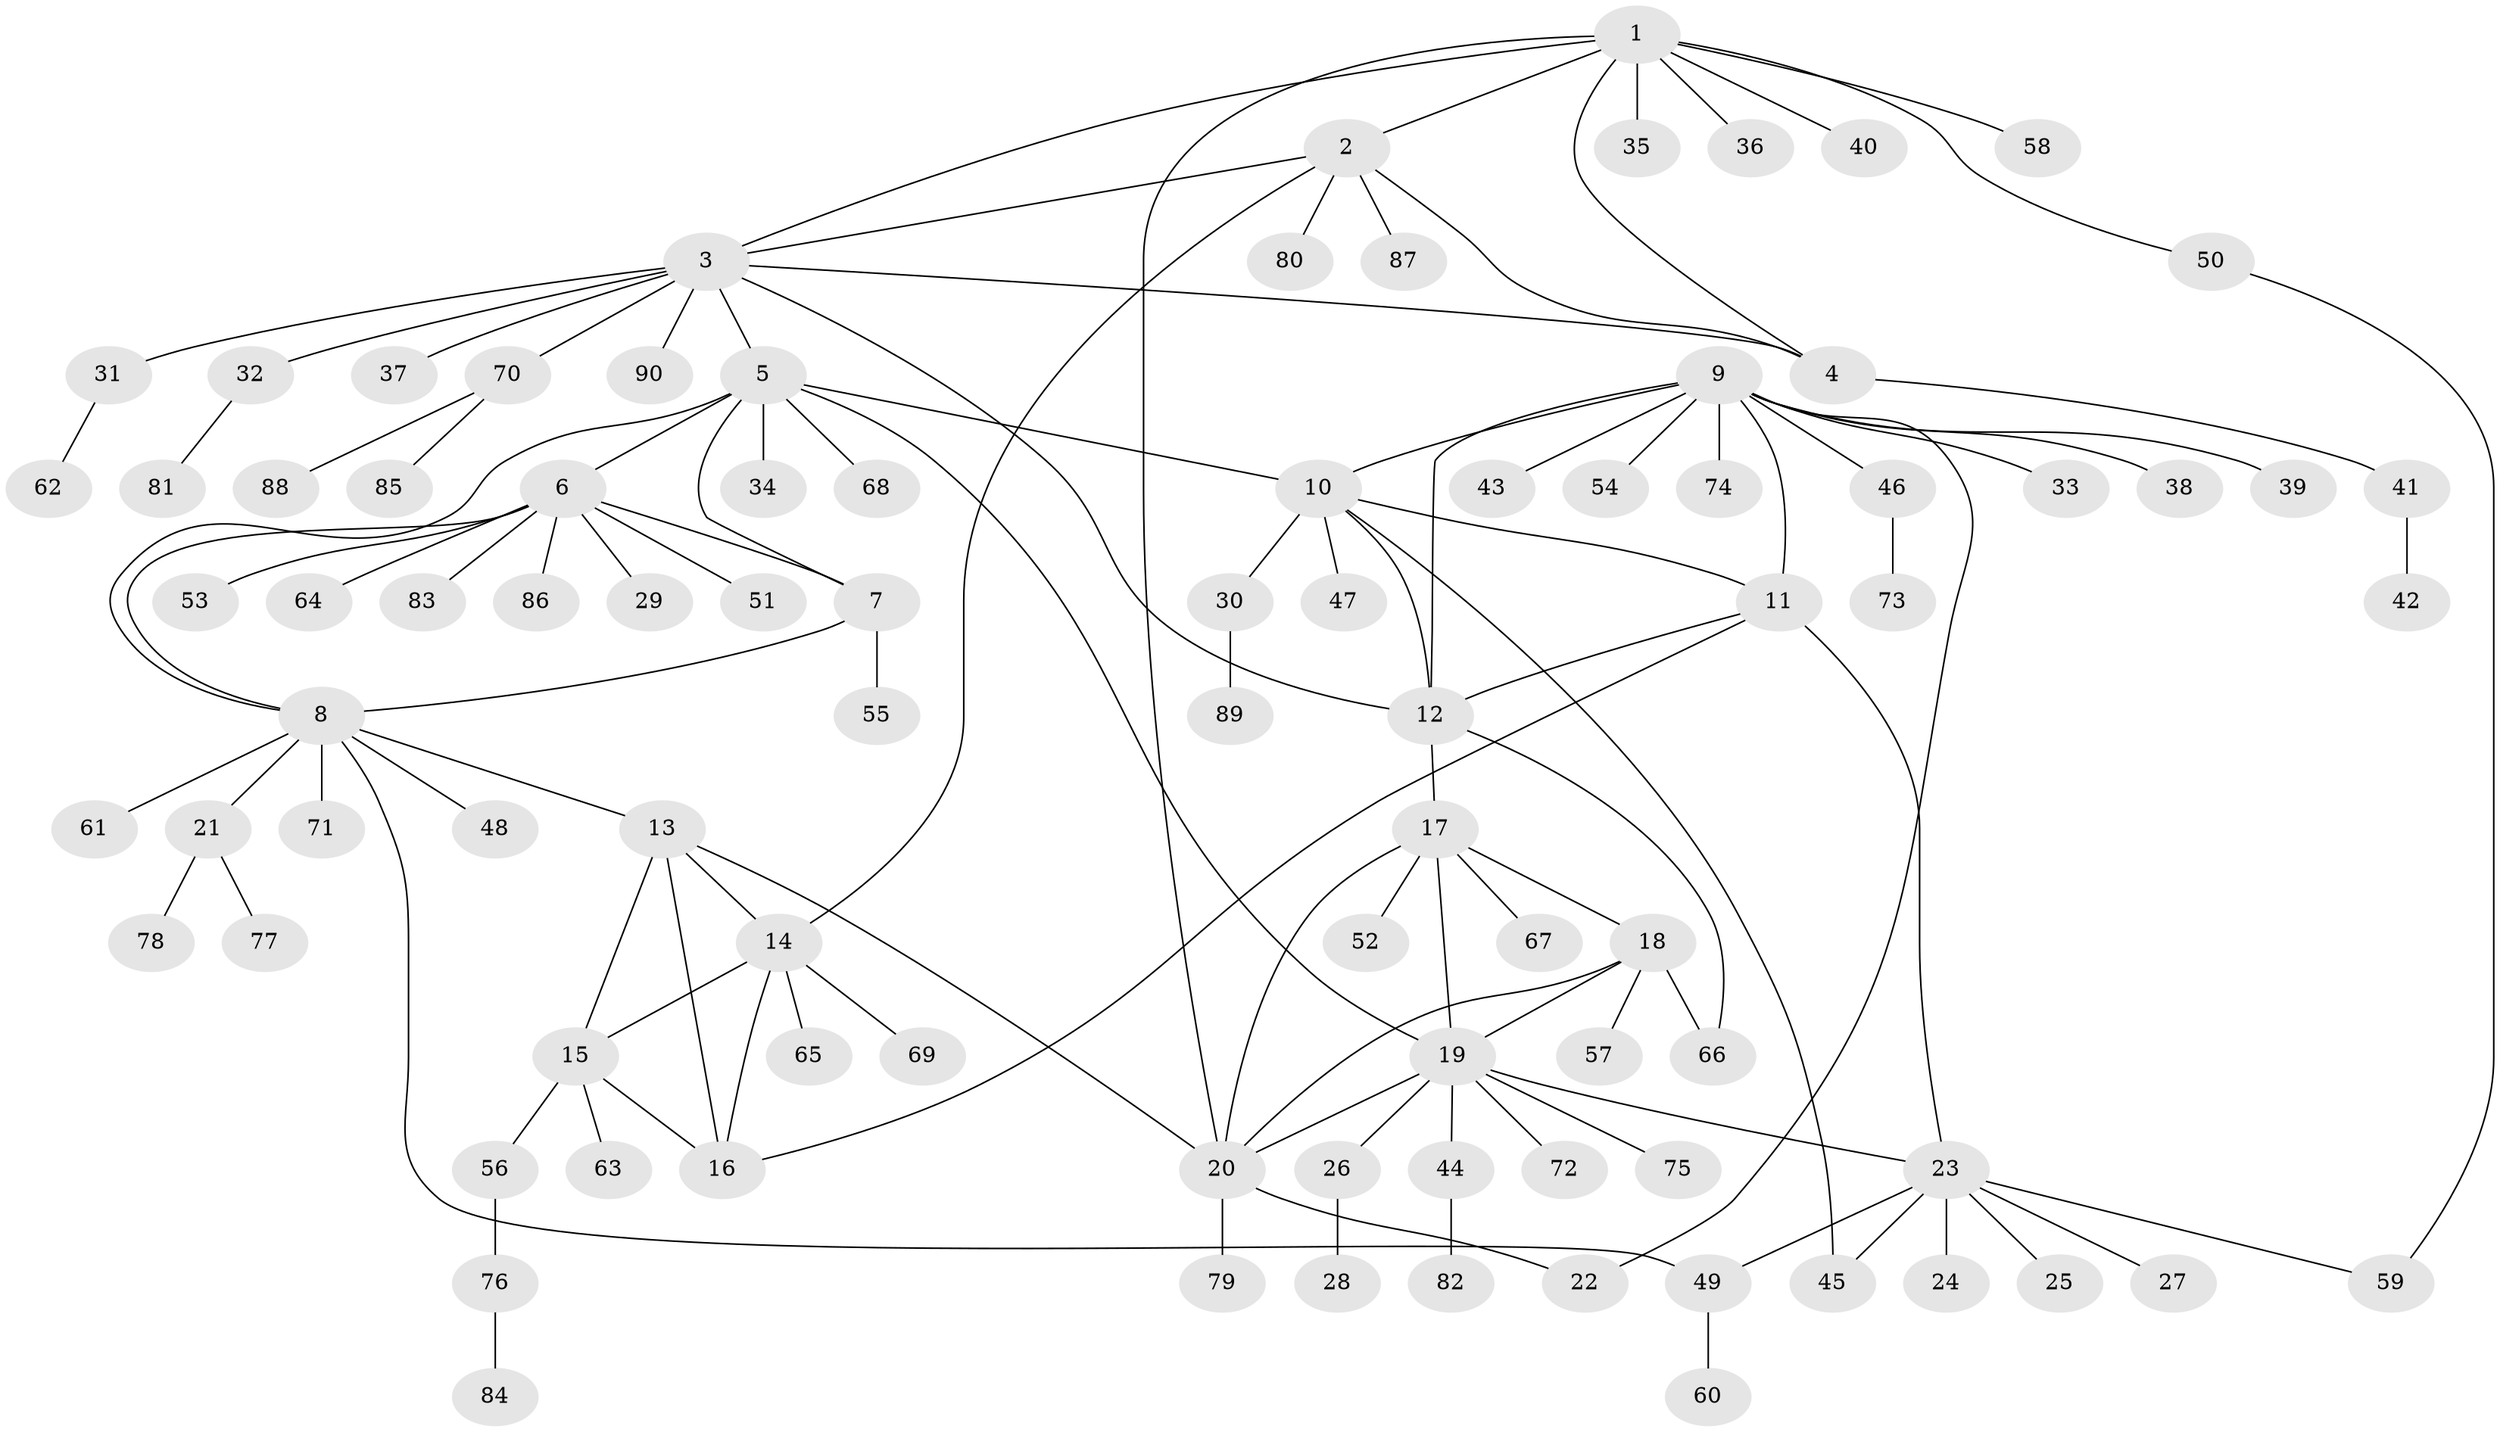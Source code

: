 // Generated by graph-tools (version 1.1) at 2025/37/03/09/25 02:37:20]
// undirected, 90 vertices, 116 edges
graph export_dot {
graph [start="1"]
  node [color=gray90,style=filled];
  1;
  2;
  3;
  4;
  5;
  6;
  7;
  8;
  9;
  10;
  11;
  12;
  13;
  14;
  15;
  16;
  17;
  18;
  19;
  20;
  21;
  22;
  23;
  24;
  25;
  26;
  27;
  28;
  29;
  30;
  31;
  32;
  33;
  34;
  35;
  36;
  37;
  38;
  39;
  40;
  41;
  42;
  43;
  44;
  45;
  46;
  47;
  48;
  49;
  50;
  51;
  52;
  53;
  54;
  55;
  56;
  57;
  58;
  59;
  60;
  61;
  62;
  63;
  64;
  65;
  66;
  67;
  68;
  69;
  70;
  71;
  72;
  73;
  74;
  75;
  76;
  77;
  78;
  79;
  80;
  81;
  82;
  83;
  84;
  85;
  86;
  87;
  88;
  89;
  90;
  1 -- 2;
  1 -- 3;
  1 -- 4;
  1 -- 20;
  1 -- 35;
  1 -- 36;
  1 -- 40;
  1 -- 50;
  1 -- 58;
  2 -- 3;
  2 -- 4;
  2 -- 14;
  2 -- 80;
  2 -- 87;
  3 -- 4;
  3 -- 5;
  3 -- 12;
  3 -- 31;
  3 -- 32;
  3 -- 37;
  3 -- 70;
  3 -- 90;
  4 -- 41;
  5 -- 6;
  5 -- 7;
  5 -- 8;
  5 -- 10;
  5 -- 19;
  5 -- 34;
  5 -- 68;
  6 -- 7;
  6 -- 8;
  6 -- 29;
  6 -- 51;
  6 -- 53;
  6 -- 64;
  6 -- 83;
  6 -- 86;
  7 -- 8;
  7 -- 55;
  8 -- 13;
  8 -- 21;
  8 -- 48;
  8 -- 49;
  8 -- 61;
  8 -- 71;
  9 -- 10;
  9 -- 11;
  9 -- 12;
  9 -- 22;
  9 -- 33;
  9 -- 38;
  9 -- 39;
  9 -- 43;
  9 -- 46;
  9 -- 54;
  9 -- 74;
  10 -- 11;
  10 -- 12;
  10 -- 30;
  10 -- 45;
  10 -- 47;
  11 -- 12;
  11 -- 16;
  11 -- 23;
  12 -- 17;
  12 -- 66;
  13 -- 14;
  13 -- 15;
  13 -- 16;
  13 -- 20;
  14 -- 15;
  14 -- 16;
  14 -- 65;
  14 -- 69;
  15 -- 16;
  15 -- 56;
  15 -- 63;
  17 -- 18;
  17 -- 19;
  17 -- 20;
  17 -- 52;
  17 -- 67;
  18 -- 19;
  18 -- 20;
  18 -- 57;
  18 -- 66;
  19 -- 20;
  19 -- 23;
  19 -- 26;
  19 -- 44;
  19 -- 72;
  19 -- 75;
  20 -- 22;
  20 -- 79;
  21 -- 77;
  21 -- 78;
  23 -- 24;
  23 -- 25;
  23 -- 27;
  23 -- 45;
  23 -- 49;
  23 -- 59;
  26 -- 28;
  30 -- 89;
  31 -- 62;
  32 -- 81;
  41 -- 42;
  44 -- 82;
  46 -- 73;
  49 -- 60;
  50 -- 59;
  56 -- 76;
  70 -- 85;
  70 -- 88;
  76 -- 84;
}
